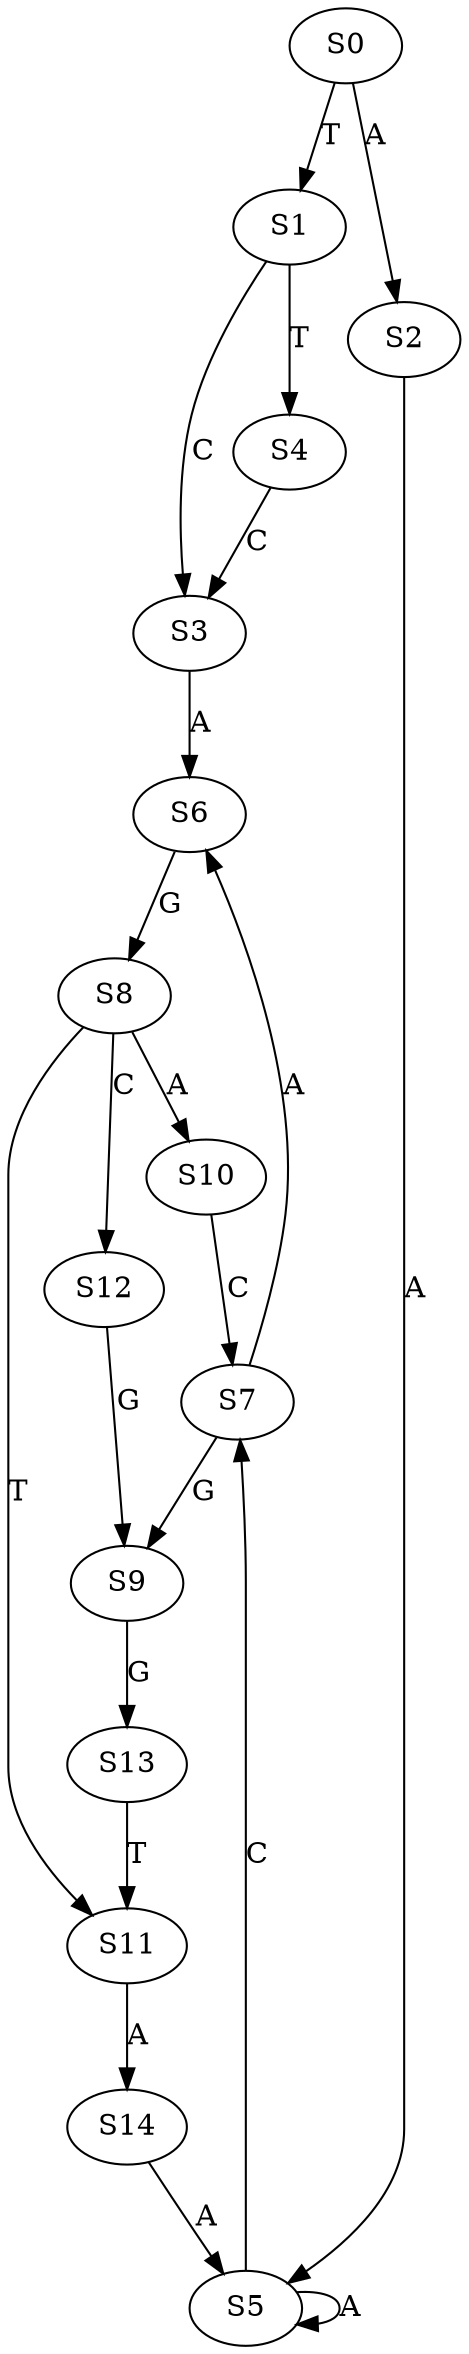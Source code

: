 strict digraph  {
	S0 -> S1 [ label = T ];
	S0 -> S2 [ label = A ];
	S1 -> S3 [ label = C ];
	S1 -> S4 [ label = T ];
	S2 -> S5 [ label = A ];
	S3 -> S6 [ label = A ];
	S4 -> S3 [ label = C ];
	S5 -> S5 [ label = A ];
	S5 -> S7 [ label = C ];
	S6 -> S8 [ label = G ];
	S7 -> S9 [ label = G ];
	S7 -> S6 [ label = A ];
	S8 -> S10 [ label = A ];
	S8 -> S11 [ label = T ];
	S8 -> S12 [ label = C ];
	S9 -> S13 [ label = G ];
	S10 -> S7 [ label = C ];
	S11 -> S14 [ label = A ];
	S12 -> S9 [ label = G ];
	S13 -> S11 [ label = T ];
	S14 -> S5 [ label = A ];
}
